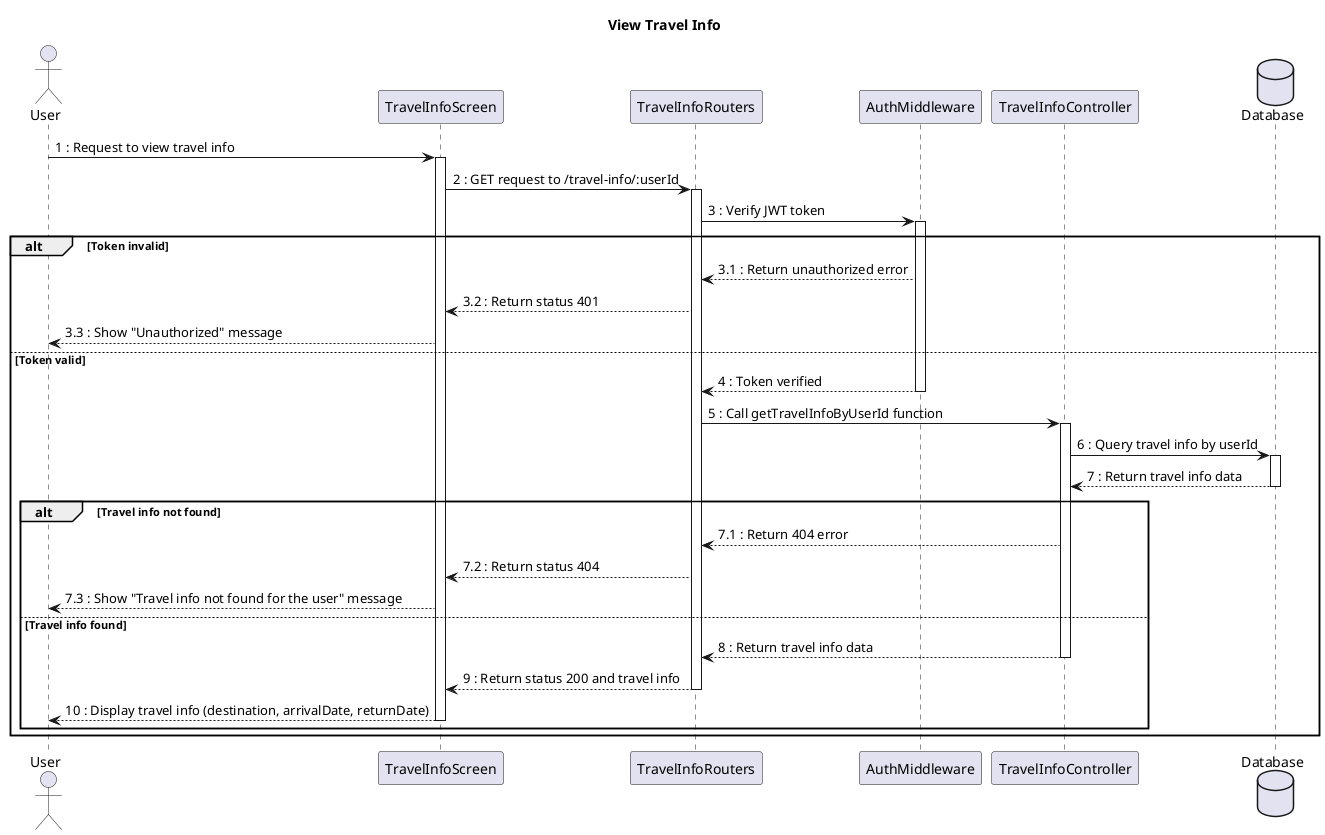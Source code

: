 @startuml
title View Travel Info
actor User
participant TravelInfoScreen
participant TravelInfoRouters
participant AuthMiddleware
participant TravelInfoController
database Database

User -> TravelInfoScreen : 1 : Request to view travel info
activate TravelInfoScreen

TravelInfoScreen -> TravelInfoRouters : 2 : GET request to /travel-info/:userId
activate TravelInfoRouters

TravelInfoRouters -> AuthMiddleware : 3 : Verify JWT token
activate AuthMiddleware

alt Token invalid
    AuthMiddleware --> TravelInfoRouters : 3.1 : Return unauthorized error
    TravelInfoRouters --> TravelInfoScreen : 3.2 : Return status 401
    TravelInfoScreen --> User : 3.3 : Show "Unauthorized" message
else Token valid
    AuthMiddleware --> TravelInfoRouters : 4 : Token verified
    deactivate AuthMiddleware

    TravelInfoRouters -> TravelInfoController : 5 : Call getTravelInfoByUserId function
    activate TravelInfoController

    TravelInfoController -> Database : 6 : Query travel info by userId
    activate Database
    Database --> TravelInfoController : 7 : Return travel info data
    deactivate Database

    alt Travel info not found
        TravelInfoController --> TravelInfoRouters : 7.1 : Return 404 error
        TravelInfoRouters --> TravelInfoScreen : 7.2 : Return status 404
        TravelInfoScreen --> User : 7.3 : Show "Travel info not found for the user" message
    else Travel info found
        TravelInfoController --> TravelInfoRouters : 8 : Return travel info data
        deactivate TravelInfoController
        deactivate Database
        TravelInfoRouters --> TravelInfoScreen : 9 : Return status 200 and travel info
        deactivate TravelInfoRouters
        TravelInfoScreen --> User : 10 : Display travel info (destination, arrivalDate, returnDate)
        deactivate TravelInfoScreen
    end
end

@enduml